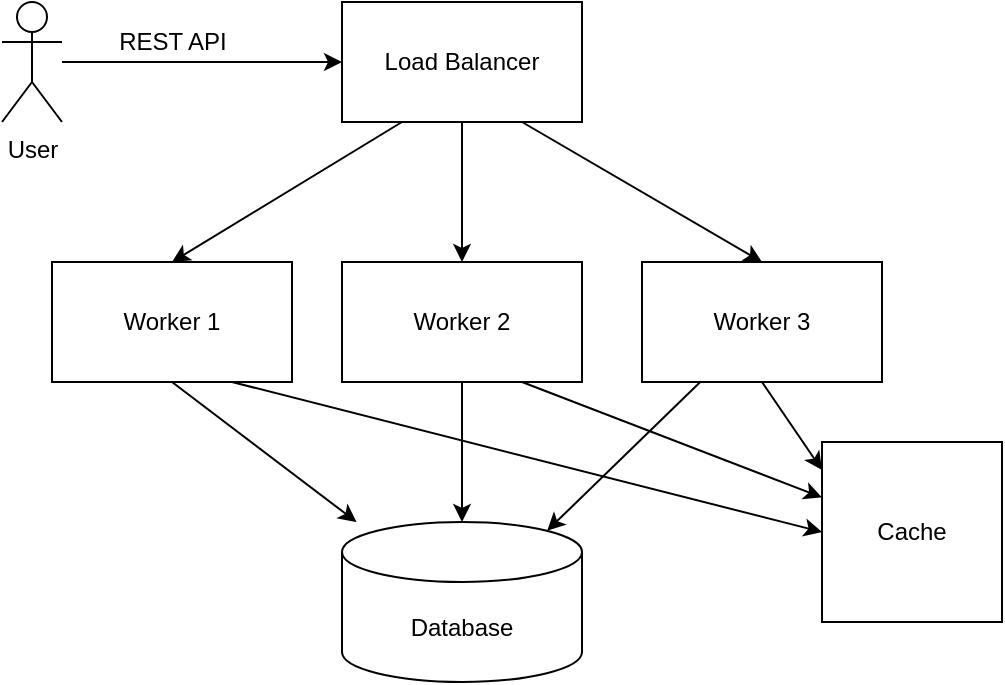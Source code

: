<mxfile version="13.9.9" type="device"><diagram id="AokVQ3ue2i096JcwikUi" name="Page-1"><mxGraphModel dx="946" dy="638" grid="1" gridSize="10" guides="1" tooltips="1" connect="1" arrows="1" fold="1" page="1" pageScale="1" pageWidth="827" pageHeight="1169" math="0" shadow="0"><root><mxCell id="0"/><mxCell id="1" parent="0"/><mxCell id="Brx36tv2PX5QOu_LKMva-18" style="rounded=0;orthogonalLoop=1;jettySize=auto;html=1;exitX=0.25;exitY=1;exitDx=0;exitDy=0;entryX=0.5;entryY=0;entryDx=0;entryDy=0;" edge="1" parent="1" source="Brx36tv2PX5QOu_LKMva-1" target="Brx36tv2PX5QOu_LKMva-13"><mxGeometry relative="1" as="geometry"/></mxCell><mxCell id="Brx36tv2PX5QOu_LKMva-19" style="edgeStyle=orthogonalEdgeStyle;rounded=0;orthogonalLoop=1;jettySize=auto;html=1;exitX=0.5;exitY=1;exitDx=0;exitDy=0;entryX=0.5;entryY=0;entryDx=0;entryDy=0;" edge="1" parent="1" source="Brx36tv2PX5QOu_LKMva-1" target="Brx36tv2PX5QOu_LKMva-16"><mxGeometry relative="1" as="geometry"/></mxCell><mxCell id="Brx36tv2PX5QOu_LKMva-20" style="rounded=0;orthogonalLoop=1;jettySize=auto;html=1;exitX=0.75;exitY=1;exitDx=0;exitDy=0;entryX=0.5;entryY=0;entryDx=0;entryDy=0;" edge="1" parent="1" source="Brx36tv2PX5QOu_LKMva-1" target="Brx36tv2PX5QOu_LKMva-17"><mxGeometry relative="1" as="geometry"/></mxCell><mxCell id="Brx36tv2PX5QOu_LKMva-1" value="Load Balancer" style="rounded=0;whiteSpace=wrap;html=1;" vertex="1" parent="1"><mxGeometry x="240" y="130" width="120" height="60" as="geometry"/></mxCell><mxCell id="Brx36tv2PX5QOu_LKMva-6" style="edgeStyle=orthogonalEdgeStyle;rounded=0;orthogonalLoop=1;jettySize=auto;html=1;" edge="1" parent="1" source="Brx36tv2PX5QOu_LKMva-3" target="Brx36tv2PX5QOu_LKMva-1"><mxGeometry relative="1" as="geometry"/></mxCell><mxCell id="Brx36tv2PX5QOu_LKMva-3" value="User" style="shape=umlActor;verticalLabelPosition=bottom;verticalAlign=top;html=1;outlineConnect=0;" vertex="1" parent="1"><mxGeometry x="70" y="130" width="30" height="60" as="geometry"/></mxCell><mxCell id="Brx36tv2PX5QOu_LKMva-8" value="REST API" style="text;html=1;align=center;verticalAlign=middle;resizable=0;points=[];autosize=1;" vertex="1" parent="1"><mxGeometry x="120" y="140" width="70" height="20" as="geometry"/></mxCell><mxCell id="Brx36tv2PX5QOu_LKMva-22" style="edgeStyle=none;rounded=0;orthogonalLoop=1;jettySize=auto;html=1;exitX=0.5;exitY=1;exitDx=0;exitDy=0;" edge="1" parent="1" source="Brx36tv2PX5QOu_LKMva-13" target="Brx36tv2PX5QOu_LKMva-21"><mxGeometry relative="1" as="geometry"/></mxCell><mxCell id="Brx36tv2PX5QOu_LKMva-26" style="edgeStyle=none;rounded=0;orthogonalLoop=1;jettySize=auto;html=1;exitX=0.75;exitY=1;exitDx=0;exitDy=0;entryX=0;entryY=0.5;entryDx=0;entryDy=0;" edge="1" parent="1" source="Brx36tv2PX5QOu_LKMva-13" target="Brx36tv2PX5QOu_LKMva-25"><mxGeometry relative="1" as="geometry"/></mxCell><mxCell id="Brx36tv2PX5QOu_LKMva-13" value="Worker 1" style="rounded=0;whiteSpace=wrap;html=1;" vertex="1" parent="1"><mxGeometry x="95" y="260" width="120" height="60" as="geometry"/></mxCell><mxCell id="Brx36tv2PX5QOu_LKMva-23" style="edgeStyle=none;rounded=0;orthogonalLoop=1;jettySize=auto;html=1;entryX=0.5;entryY=0;entryDx=0;entryDy=0;entryPerimeter=0;" edge="1" parent="1" source="Brx36tv2PX5QOu_LKMva-16" target="Brx36tv2PX5QOu_LKMva-21"><mxGeometry relative="1" as="geometry"/></mxCell><mxCell id="Brx36tv2PX5QOu_LKMva-27" style="edgeStyle=none;rounded=0;orthogonalLoop=1;jettySize=auto;html=1;exitX=0.75;exitY=1;exitDx=0;exitDy=0;" edge="1" parent="1" source="Brx36tv2PX5QOu_LKMva-16" target="Brx36tv2PX5QOu_LKMva-25"><mxGeometry relative="1" as="geometry"/></mxCell><mxCell id="Brx36tv2PX5QOu_LKMva-16" value="Worker 2" style="rounded=0;whiteSpace=wrap;html=1;" vertex="1" parent="1"><mxGeometry x="240" y="260" width="120" height="60" as="geometry"/></mxCell><mxCell id="Brx36tv2PX5QOu_LKMva-24" style="edgeStyle=none;rounded=0;orthogonalLoop=1;jettySize=auto;html=1;entryX=0.855;entryY=0;entryDx=0;entryDy=4.35;entryPerimeter=0;" edge="1" parent="1" source="Brx36tv2PX5QOu_LKMva-17" target="Brx36tv2PX5QOu_LKMva-21"><mxGeometry relative="1" as="geometry"/></mxCell><mxCell id="Brx36tv2PX5QOu_LKMva-28" style="edgeStyle=none;rounded=0;orthogonalLoop=1;jettySize=auto;html=1;exitX=0.5;exitY=1;exitDx=0;exitDy=0;entryX=0;entryY=0.156;entryDx=0;entryDy=0;entryPerimeter=0;" edge="1" parent="1" source="Brx36tv2PX5QOu_LKMva-17" target="Brx36tv2PX5QOu_LKMva-25"><mxGeometry relative="1" as="geometry"/></mxCell><mxCell id="Brx36tv2PX5QOu_LKMva-17" value="Worker 3" style="rounded=0;whiteSpace=wrap;html=1;" vertex="1" parent="1"><mxGeometry x="390" y="260" width="120" height="60" as="geometry"/></mxCell><mxCell id="Brx36tv2PX5QOu_LKMva-21" value="Database" style="shape=cylinder3;whiteSpace=wrap;html=1;boundedLbl=1;backgroundOutline=1;size=15;" vertex="1" parent="1"><mxGeometry x="240" y="390" width="120" height="80" as="geometry"/></mxCell><mxCell id="Brx36tv2PX5QOu_LKMva-25" value="Cache" style="whiteSpace=wrap;html=1;aspect=fixed;" vertex="1" parent="1"><mxGeometry x="480" y="350" width="90" height="90" as="geometry"/></mxCell></root></mxGraphModel></diagram></mxfile>